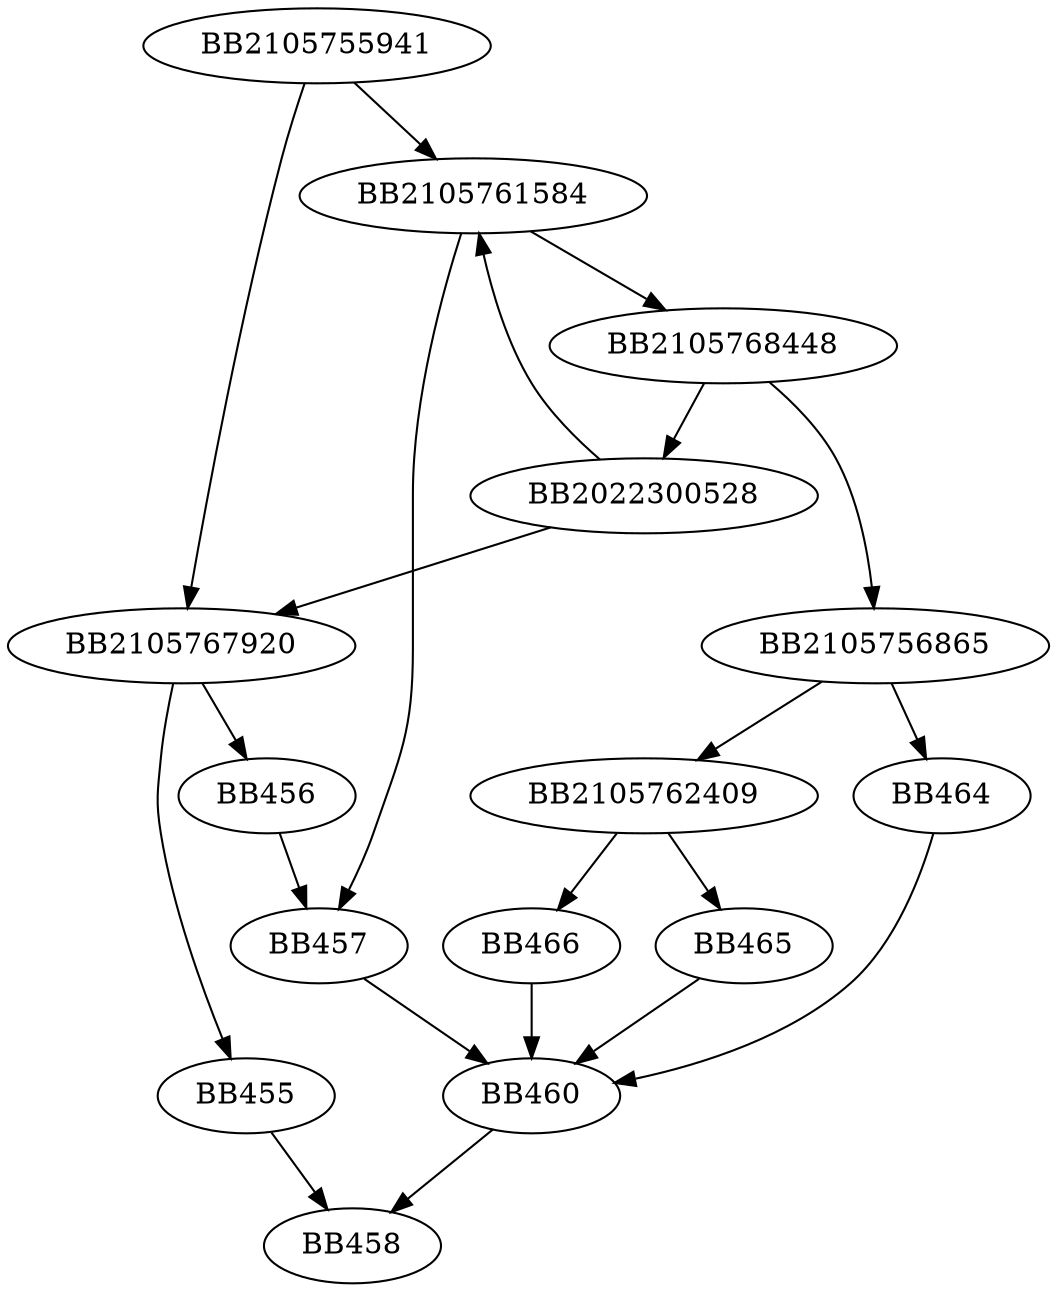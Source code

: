 digraph G{
	BB2105755941->BB2105767920;
	BB2105755941->BB2105761584;
	BB2105767920->BB455;
	BB2105767920->BB456;
	BB456->BB457;
	BB455->BB458;
	BB2105761584->BB2105768448;
	BB2105761584->BB457;
	BB457->BB460;
	BB2105768448->BB2022300528;
	BB2105768448->BB2105756865;
	BB2022300528->BB2105767920;
	BB2022300528->BB2105761584;
	BB2105756865->BB2105762409;
	BB2105756865->BB464;
	BB464->BB460;
	BB2105762409->BB465;
	BB2105762409->BB466;
	BB466->BB460;
	BB465->BB460;
	BB460->BB458;
}
